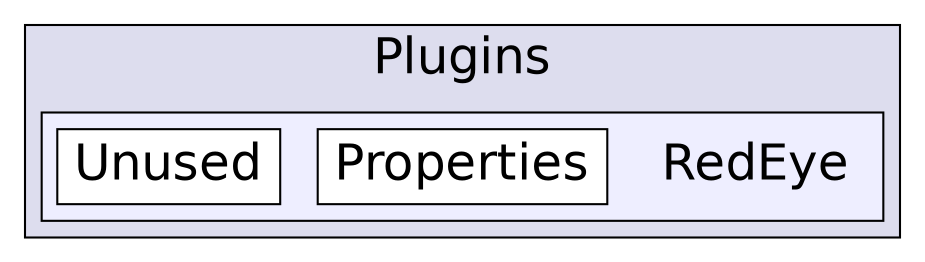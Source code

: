digraph "C:/Users/nathanael/Documents/resizer/Plugins/RedEye" {
  compound=true
  node [ fontsize="24", fontname="Helvetica"];
  edge [ labelfontsize="24", labelfontname="Helvetica"];
  subgraph clusterdir_0b4eaef40a1fe20bedafe9e8e719ce66 {
    graph [ bgcolor="#ddddee", pencolor="black", label="Plugins" fontname="Helvetica", fontsize="24", URL="dir_0b4eaef40a1fe20bedafe9e8e719ce66.html"]
  subgraph clusterdir_9a50efadf190a9f16b9d0124f419b35f {
    graph [ bgcolor="#eeeeff", pencolor="black", label="" URL="dir_9a50efadf190a9f16b9d0124f419b35f.html"];
    dir_9a50efadf190a9f16b9d0124f419b35f [shape=plaintext label="RedEye"];
    dir_0f7b9a785222c753b0d5a406cea2a249 [shape=box label="Properties" color="black" fillcolor="white" style="filled" URL="dir_0f7b9a785222c753b0d5a406cea2a249.html"];
    dir_7220a505ce5b66abd79c38696719643b [shape=box label="Unused" color="black" fillcolor="white" style="filled" URL="dir_7220a505ce5b66abd79c38696719643b.html"];
  }
  }
}
